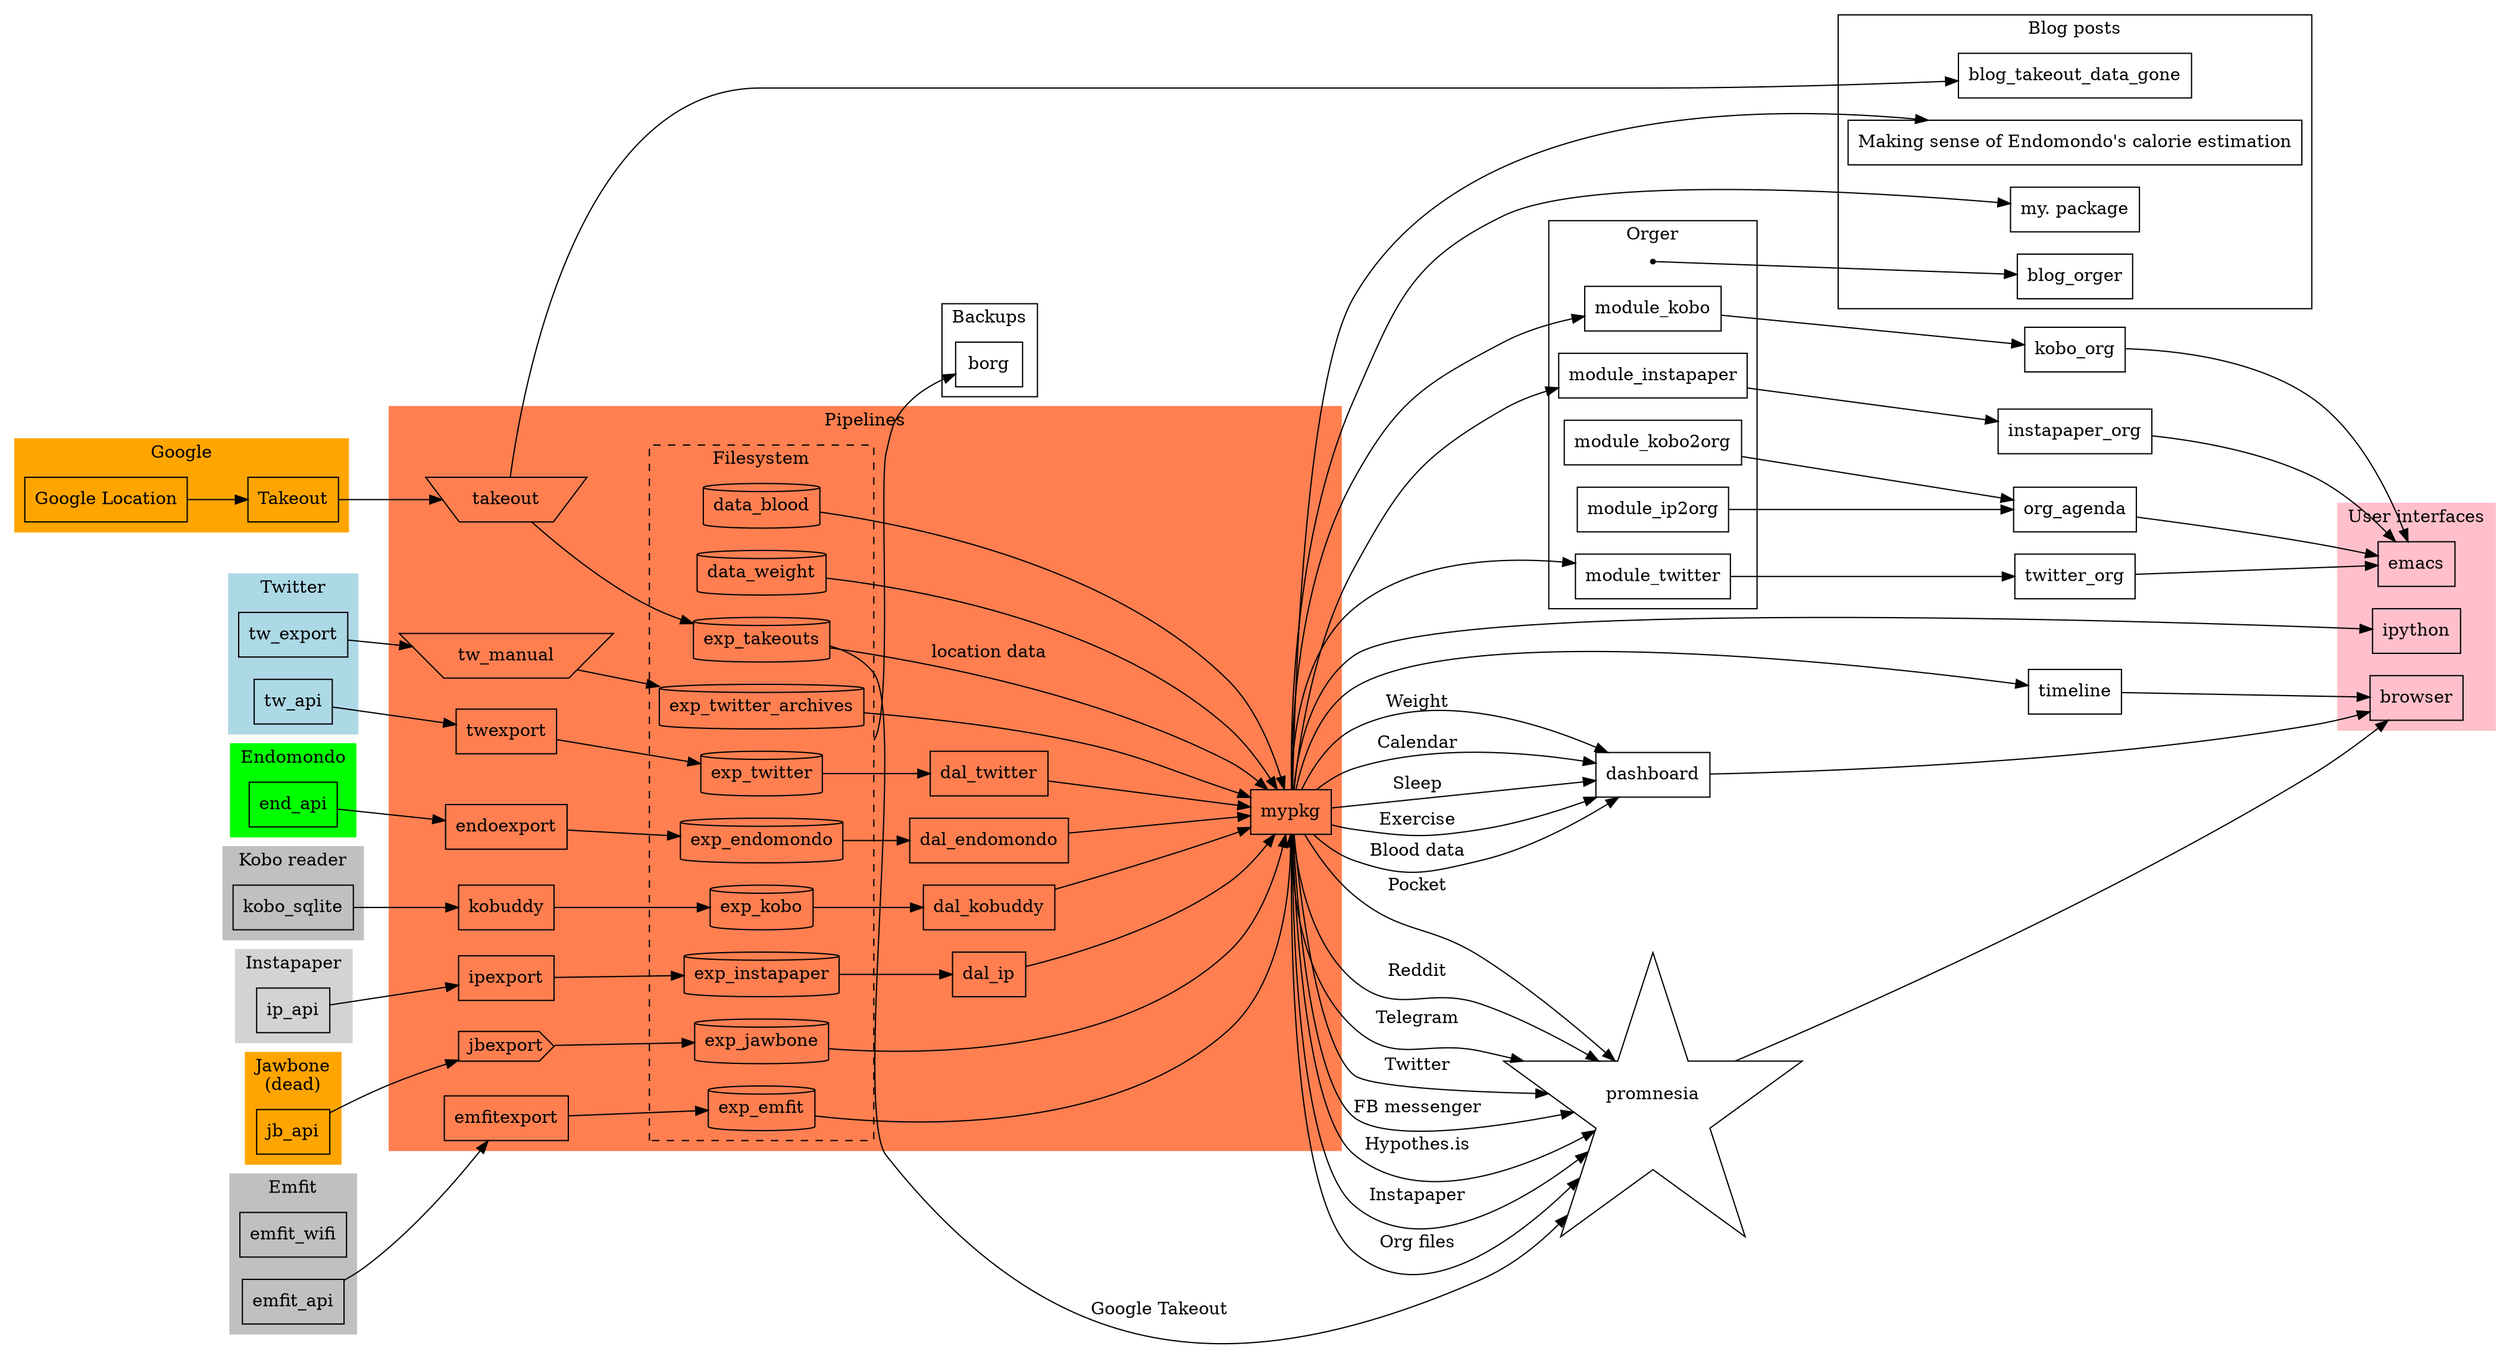 # http://www.graphviz.org/content/cluster

digraph G {
  # https://stackoverflow.com/a/2012106/706389
  compound=true;

  // concatenate=true; // eh, doesn't seem to work..

  node [shape="box"];
  rankdir="LR";


subgraph cluster_google {
  label="Google";
  style=filled;
  color=orange;
  // rankdir="TB";  // eh? not working..

  "Google Location";
  # TODO "timeline" can be treated as poor man's api??
  "Google Location" -> "Takeout";
}
# TODO eh, these extra nodes are useles..

subgraph cluster_twittercom {
	label="Twitter";
	style=filled;
	color=lightblue;
	// node [style=filled,color=white];

  tw_export;
  tw_api;
	// a0 -> a1 -> a2 -> a3;
}

subgraph cluster_endomondo {
	label="Endomondo";
  style=filled;
  color=green;
  end_api;
	// node [style=filled];
	// b0 -> b1 -> b2 -> b3;
}

# TODO indicate frequencies?

subgraph cluster_kobo {
  label="Kobo reader";
  style=filled;
  color=gray;
  kobo_sqlite;
}

# TODO also could show how data gets _into_ the services, i.e. clients?
subgraph cluster_instapaper {
  label="Instapaper";
  style=filled;
  color=lightgray;

  ip_api;
}

# TODO demonstrate that it's dead
subgraph cluster_jawbone {
  label="Jawbone\n(dead)";
  style=filled;
  color=orange;

  jb_api;
}

subgraph cluster_emfit {
  label="Emfit";
  style=filled;
  color=grey;

  emfit_wifi; # TODO
  emfit_api;
}

# TODO hmm. how to still draw a frame around it?
subgraph cluster_pipelines {
  label="Pipelines";
  style=filled;
  color=coral;
  # TODO https://www.graphviz.org/doc/info/colors.html

  # TODO more like 'cluster_fs'?
  # meh
  subgraph cluster_exports {
    node [shape=cylinder];
    label="Filesystem";
    rank=same;
    style=dashed;
    color=black;

    exp_jawbone;
    exp_kobo;
    exp_takeouts;
    # TODO mention kython.ktakeout??
    exp_twitter_archives;

    exp_emfit;
    exp_twitter;

    exp_endomondo;
    exp_instapaper;

    data_weight;
    data_blood;
    # TODO mention manual inputs for these..
  }


  twexport;
  endoexport;
  ipexport;
  jbexport [shape=cds];
  # TODO eh, figure out better shape for 'dead'
  # TODO perhaps makes more sense to mark edge?

  tw_manual[shape=invtrapezium];
  takeout  [shape=invtrapezium];

  "Takeout"   -> takeout     -> exp_takeouts;
  tw_export   -> tw_manual   -> exp_twitter_archives;
  tw_api      -> twexport    -> exp_twitter;
  jb_api      -> jbexport    -> exp_jawbone;
  emfit_api   -> emfitexport -> exp_emfit;

  end_api     -> endoexport -> exp_endomondo;
  ip_api      -> ipexport   -> exp_instapaper;

  kobo_sqlite -> kobuddy    -> exp_kobo;


  mypkg;
  # TODO eh, not sure about that
  // subgraph cluster_mypkg {
  //   label="my. ";
  //   style=dashed;
  //   mypkg;
  //   "sleep.py";
  //    "tweets.py";
  // }

  exp_takeouts                    -> mypkg [label="location data"];
  exp_twitter_archives            -> mypkg;
  exp_jawbone                     -> mypkg;
  # TODO note how this edge is still active despite the fact that jbexport isn't working anymore
  exp_emfit                       -> mypkg;
  # TODO as you can see not everything has data access layer
  # so there is still something to work on


  exp_twitter    -> dal_twitter   -> mypkg;
  exp_endomondo  -> dal_endomondo -> mypkg;
  exp_instapaper -> dal_ip        -> mypkg;

  exp_kobo       -> dal_kobuddy   -> mypkg;
  data_weight                     -> mypkg; # TODO mention orgparse
  data_blood                      -> mypkg; # TODO mention orgparse

}

# TODO motivation for blood
# I'm planning on tracking this for several decades, so providers will change

# TODO could expand mypkg into separate files as well to demonstrate which data is consumed by what?

# TODO mypkg is somewhat specific to my needs
# TODO highlight that it's easy to hook to DAL 

# TODO distinguish manual and automatic nodes?
# TODO instead have twexport on edges? ultimately not that much difference..

# TODO position borg above

# TODO indicate stuff that is 'inactive' and not used anymore
# TODO e.g. vk.com pipelines

# TODO svg output with links
subgraph cluster_backups {
  label="Backups";

  borg;

# exp_kobo             -> borg [style=dashed];
# exp_twitter_archives -> borg [style=dashed];
# exp_twitter          -> borg [style=dashed];
# exp_endomondo        -> borg [style=dashed];
}

exp_twitter -> borg [ltail=cluster_exports];

# TODO mark edges that use cachew?

subgraph cluster_orger {
  label=Orger;
  module_twitter;
  module_kobo;
  module_instapaper;

  module_kobo2org;
  module_ip2org;

  orger_point [shape=point];
}
mypkg -> module_twitter;
mypkg -> module_kobo;
mypkg -> module_instapaper;

# TODO these are read only; contribute to search
module_twitter    -> twitter_org;
module_kobo       -> kobo_org;
module_instapaper -> instapaper_org;

module_kobo2org   -> org_agenda;
module_ip2org     -> org_agenda;

org_agenda -> emacs;

# TODO cloudmacs?
# TODO arctee
# TODO link some of my blog posts? E.g. ones using endomondo



subgraph cluster_ui {
  label="User interfaces";
  style=filled;
  color=pink;

  emacs;
  browser;
  ipython;
}

mypkg -> ipython;

mypkg -> timeline;

mypkg -> dashboard [label="Calendar"];
mypkg -> dashboard [label="Sleep"];
mypkg -> dashboard [label="Exercise"];
# TODO perhaps I need HR provider?
mypkg -> dashboard [label="Blood data"];
mypkg -> dashboard [label="Weight"];

# TODO distinguish regular manual tasks and 'only once' manual tasks
# perhaps highlight regular manual with red
# TODO kobo -- semi manual?
# https://www.graphviz.org/doc/info/shapes.html

promnesia [shape=star];


mypkg -> promnesia [label="FB messenger"];
exp_takeouts -> promnesia [label="Google Takeout"];
mypkg -> promnesia [label="Hypothes.is" ];
mypkg -> promnesia [label="Instapaper"  ];
mypkg -> promnesia [label="Org files"   ];
mypkg -> promnesia [label="Pocket"      ];
mypkg -> promnesia [label="Reddit"      ];
# TODO show missing links? like HN
mypkg -> promnesia [label="Telegram"    ];
mypkg -> promnesia [label="Twitter"     ];


promnesia -> browser;
timeline  -> browser;
dashboard -> browser;


{
  kobo_org,
  twitter_org,
  instapaper_org
} -> emacs;

# TODO I guess it's nice to mention where I mention certain bits of infrastructure?

# TODO style blog posts differently?
# TODO position below all

subgraph cluster_blog {
  label="Blog posts";
  blog_hb_kcals [
    label="Making sense of Endomondo's calorie estimation";
    URL="https://beepb00p.xyz/heartbeats_vs_kcals.html";
  ];
  blog_mypkg [
    label="my. package";
    URL="https://beepb00p.xyz/mypkg.html";
  ];
  blog_orger;
  blog_takeout_data_gone;
}
# TODO https://beepb00p.xyz/takeout-data-gone.html

# TODO use different line styles...
# TODO pipelines could link to sad state
orger_point -> blog_orger;
mypkg       -> blog_hb_kcals;
mypkg       -> blog_mypkg;
takeout     -> blog_takeout_data_gone;
// 

// TODO right. I think I need to add browser history and that's it. publish straigh away after that
// TODO ok, that's ki

}
